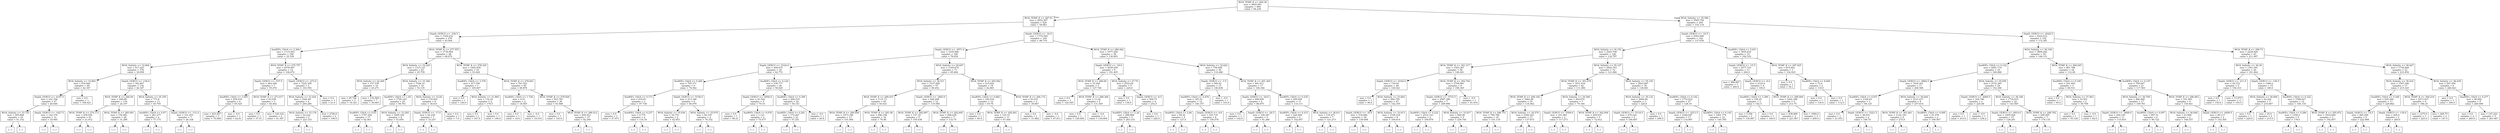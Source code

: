 digraph Tree {
node [shape=box] ;
0 [label="WOA_TEMP_K <= 294.36\nmse = 4605.961\nsamples = 664\nvalue = 94.238"] ;
1 [label="WOA_TEMP_K <= 287.61\nmse = 2052.507\nsamples = 420\nvalue = 59.863"] ;
0 -> 1 [labeldistance=2.5, labelangle=45, headlabel="True"] ;
2 [label="Depth_GEBCO <= -100.5\nmse = 1529.432\nsamples = 276\nvalue = 45.404"] ;
1 -> 2 ;
3 [label="SeaWIFs_ChlrA <= 2.364\nmse = 1115.903\nsamples = 190\nvalue = 35.539"] ;
2 -> 3 ;
4 [label="WOA_Salinity <= 33.864\nmse = 417.225\nsamples = 178\nvalue = 30.958"] ;
3 -> 4 ;
5 [label="WOA_Salinity <= 33.862\nmse = 418.844\nsamples = 48\nvalue = 42.347"] ;
4 -> 5 ;
6 [label="Depth_GEBCO <= -4197.5\nmse = 232.356\nsamples = 47\nvalue = 40.846"] ;
5 -> 6 ;
7 [label="WOA_Salinity <= 33.725\nmse = 265.808\nsamples = 16\nvalue = 51.152"] ;
6 -> 7 ;
8 [label="(...)"] ;
7 -> 8 ;
17 [label="(...)"] ;
7 -> 17 ;
38 [label="Depth_GEBCO <= -1627.5\nmse = 142.376\nsamples = 31\nvalue = 35.965"] ;
6 -> 38 ;
39 [label="(...)"] ;
38 -> 39 ;
68 [label="(...)"] ;
38 -> 68 ;
95 [label="mse = 0.0\nsamples = 1\nvalue = 168.421"] ;
5 -> 95 ;
96 [label="Depth_GEBCO <= -136.0\nmse = 342.807\nsamples = 130\nvalue = 26.347"] ;
4 -> 96 ;
97 [label="WOA_TEMP_K <= 284.09\nmse = 248.88\nsamples = 119\nvalue = 24.197"] ;
96 -> 97 ;
98 [label="WOA_TEMP_K <= 274.113\nmse = 258.934\nsamples = 91\nvalue = 21.912"] ;
97 -> 98 ;
99 [label="(...)"] ;
98 -> 99 ;
120 [label="(...)"] ;
98 -> 120 ;
229 [label="WOA_TEMP_K <= 285.991\nmse = 150.981\nsamples = 28\nvalue = 31.298"] ;
97 -> 229 ;
230 [label="(...)"] ;
229 -> 230 ;
243 [label="(...)"] ;
229 -> 243 ;
270 [label="WOA_Salinity <= 35.195\nmse = 771.8\nsamples = 11\nvalue = 45.705"] ;
96 -> 270 ;
271 [label="SeaWIFs_ChlrA <= 0.97\nmse = 261.277\nsamples = 4\nvalue = 77.175"] ;
270 -> 271 ;
272 [label="(...)"] ;
271 -> 272 ;
275 [label="(...)"] ;
271 -> 275 ;
278 [label="Depth_GEBCO <= -131.0\nmse = 101.453\nsamples = 7\nvalue = 26.338"] ;
270 -> 278 ;
279 [label="(...)"] ;
278 -> 279 ;
282 [label="(...)"] ;
278 -> 282 ;
289 [label="WOA_TEMP_K <= 275.757\nmse = 6578.067\nsamples = 12\nvalue = 106.672"] ;
3 -> 289 ;
290 [label="Depth_GEBCO <= -537.5\nmse = 462.309\nsamples = 7\nvalue = 55.476"] ;
289 -> 290 ;
291 [label="SeaWIFs_ChlrA <= 3.505\nmse = 456.034\nsamples = 4\nvalue = 65.525"] ;
290 -> 291 ;
292 [label="mse = 423.407\nsamples = 3\nvalue = 70.068"] ;
291 -> 292 ;
293 [label="mse = -0.0\nsamples = 1\nvalue = 42.81"] ;
291 -> 293 ;
294 [label="WOA_TEMP_K <= 273.417\nmse = 93.038\nsamples = 3\nvalue = 40.402"] ;
290 -> 294 ;
295 [label="mse = 0.0\nsamples = 1\nvalue = 37.51"] ;
294 -> 295 ;
296 [label="mse = 120.332\nsamples = 2\nvalue = 41.367"] ;
294 -> 296 ;
297 [label="Depth_GEBCO <= -273.0\nmse = 7225.358\nsamples = 5\nvalue = 163.556"] ;
289 -> 297 ;
298 [label="WOA_Salinity <= 33.424\nmse = 1824.49\nsamples = 4\nvalue = 204.286"] ;
297 -> 298 ;
299 [label="WOA_Salinity <= 33.176\nmse = 22.222\nsamples = 2\nvalue = 223.333"] ;
298 -> 299 ;
300 [label="(...)"] ;
299 -> 300 ;
301 [label="(...)"] ;
299 -> 301 ;
302 [label="mse = 2700.0\nsamples = 2\nvalue = 190.0"] ;
298 -> 302 ;
303 [label="mse = 0.0\nsamples = 1\nvalue = 21.0"] ;
297 -> 303 ;
304 [label="WOA_TEMP_K <= 277.555\nmse = 1730.904\nsamples = 86\nvalue = 68.872"] ;
2 -> 304 ;
305 [label="WOA_Salinity <= 32.229\nmse = 1315.121\nsamples = 43\nvalue = 45.759"] ;
304 -> 305 ;
306 [label="WOA_Salinity <= 22.269\nmse = 157.539\nsamples = 10\nvalue = 25.271"] ;
305 -> 306 ;
307 [label="mse = 65.726\nsamples = 3\nvalue = 16.321"] ;
306 -> 307 ;
308 [label="mse = 132.569\nsamples = 7\nvalue = 30.965"] ;
306 -> 308 ;
309 [label="WOA_Salinity <= 33.366\nmse = 1526.33\nsamples = 33\nvalue = 53.135"] ;
305 -> 309 ;
310 [label="SeaWIFs_ChlrA <= 1.05\nmse = 1720.145\nsamples = 25\nvalue = 58.761"] ;
309 -> 310 ;
311 [label="SeaWIFs_ChlrA <= 0.83\nmse = 1707.256\nsamples = 17\nvalue = 62.561"] ;
310 -> 311 ;
312 [label="(...)"] ;
311 -> 312 ;
313 [label="(...)"] ;
311 -> 313 ;
314 [label="WOA_Salinity <= 33.292\nmse = 1685.302\nsamples = 8\nvalue = 53.059"] ;
310 -> 314 ;
315 [label="(...)"] ;
314 -> 315 ;
318 [label="(...)"] ;
314 -> 318 ;
319 [label="WOA_Salinity <= 33.92\nmse = 118.063\nsamples = 8\nvalue = 30.631"] ;
309 -> 319 ;
320 [label="Depth_GEBCO <= -17.0\nmse = 62.239\nsamples = 7\nvalue = 33.257"] ;
319 -> 320 ;
321 [label="(...)"] ;
320 -> 321 ;
328 [label="(...)"] ;
320 -> 328 ;
329 [label="mse = 0.0\nsamples = 1\nvalue = 7.0"] ;
319 -> 329 ;
330 [label="WOA_TEMP_K <= 278.325\nmse = 1002.039\nsamples = 43\nvalue = 93.429"] ;
304 -> 330 ;
331 [label="SeaWIFs_ChlrA <= 3.378\nmse = 417.556\nsamples = 3\nvalue = 165.667"] ;
330 -> 331 ;
332 [label="mse = 0.0\nsamples = 1\nvalue = 140.0"] ;
331 -> 332 ;
333 [label="WOA_Salinity <= 31.885\nmse = 132.25\nsamples = 2\nvalue = 178.5"] ;
331 -> 333 ;
334 [label="mse = 0.0\nsamples = 1\nvalue = 167.0"] ;
333 -> 334 ;
335 [label="mse = 0.0\nsamples = 1\nvalue = 190.0"] ;
333 -> 335 ;
336 [label="WOA_TEMP_K <= 278.841\nmse = 761.523\nsamples = 40\nvalue = 89.876"] ;
330 -> 336 ;
337 [label="SeaWIFs_ChlrA <= 1.728\nmse = 0.51\nsamples = 2\nvalue = 18.505"] ;
336 -> 337 ;
338 [label="mse = 0.0\nsamples = 1\nvalue = 18.0"] ;
337 -> 338 ;
339 [label="mse = -0.0\nsamples = 1\nvalue = 19.514"] ;
337 -> 339 ;
340 [label="WOA_TEMP_K <= 278.928\nmse = 523.783\nsamples = 38\nvalue = 93.568"] ;
336 -> 340 ;
341 [label="mse = 0.0\nsamples = 1\nvalue = 163.0"] ;
340 -> 341 ;
342 [label="WOA_TEMP_K <= 286.412\nmse = 446.912\nsamples = 37\nvalue = 92.349"] ;
340 -> 342 ;
343 [label="(...)"] ;
342 -> 343 ;
392 [label="(...)"] ;
342 -> 392 ;
393 [label="Depth_GEBCO <= -32.0\nmse = 1770.549\nsamples = 144\nvalue = 90.719"] ;
1 -> 393 ;
394 [label="Depth_GEBCO <= -4571.0\nmse = 1035.066\nsamples = 106\nvalue = 78.054"] ;
393 -> 394 ;
395 [label="Depth_GEBCO <= -5124.0\nmse = 409.675\nsamples = 35\nvalue = 62.772"] ;
394 -> 395 ;
396 [label="SeaWIFs_ChlrA <= 0.284\nmse = 705.371\nsamples = 9\nvalue = 74.562"] ;
395 -> 396 ;
397 [label="SeaWIFs_ChlrA <= 0.173\nmse = 619.81\nsamples = 3\nvalue = 97.738"] ;
396 -> 397 ;
398 [label="mse = 0.0\nsamples = 1\nvalue = 47.971"] ;
397 -> 398 ;
399 [label="SeaWIFs_ChlrA <= 0.237\nmse = 0.775\nsamples = 2\nvalue = 110.18"] ;
397 -> 399 ;
400 [label="(...)"] ;
399 -> 400 ;
401 [label="(...)"] ;
399 -> 401 ;
402 [label="Depth_GEBCO <= -5156.0\nmse = 213.346\nsamples = 6\nvalue = 60.078"] ;
396 -> 402 ;
403 [label="WOA_Salinity <= 35.036\nmse = 32.751\nsamples = 2\nvalue = 42.953"] ;
402 -> 403 ;
404 [label="(...)"] ;
403 -> 404 ;
405 [label="(...)"] ;
403 -> 405 ;
406 [label="WOA_Salinity <= 35.079\nmse = 40.195\nsamples = 4\nvalue = 70.352"] ;
402 -> 406 ;
407 [label="(...)"] ;
406 -> 407 ;
408 [label="(...)"] ;
406 -> 408 ;
409 [label="SeaWIFs_ChlrA <= 0.124\nmse = 239.777\nsamples = 26\nvalue = 58.629"] ;
395 -> 409 ;
410 [label="Depth_GEBCO <= -5050.0\nmse = 41.542\nsamples = 4\nvalue = 79.16"] ;
409 -> 410 ;
411 [label="mse = 0.0\nsamples = 1\nvalue = 90.21"] ;
410 -> 411 ;
412 [label="SeaWIFs_ChlrA <= 0.078\nmse = 1.121\nsamples = 3\nvalue = 75.477"] ;
410 -> 412 ;
413 [label="(...)"] ;
412 -> 413 ;
414 [label="(...)"] ;
412 -> 414 ;
417 [label="SeaWIFs_ChlrA <= 0.395\nmse = 206.519\nsamples = 22\nvalue = 56.141"] ;
409 -> 417 ;
418 [label="SeaWIFs_ChlrA <= 0.261\nmse = 172.267\nsamples = 21\nvalue = 57.251"] ;
417 -> 418 ;
419 [label="(...)"] ;
418 -> 419 ;
436 [label="(...)"] ;
418 -> 436 ;
459 [label="mse = -0.0\nsamples = 1\nvalue = 20.6"] ;
417 -> 459 ;
460 [label="WOA_Salinity <= 36.647\nmse = 1165.674\nsamples = 71\nvalue = 85.064"] ;
394 -> 460 ;
461 [label="WOA_Salinity <= 36.511\nmse = 1237.006\nsamples = 57\nvalue = 89.452"] ;
460 -> 461 ;
462 [label="WOA_TEMP_K <= 289.437\nmse = 1131.71\nsamples = 45\nvalue = 83.021"] ;
461 -> 462 ;
463 [label="WOA_TEMP_K <= 289.406\nmse = 1473.186\nsamples = 13\nvalue = 101.064"] ;
462 -> 463 ;
464 [label="(...)"] ;
463 -> 464 ;
483 [label="(...)"] ;
463 -> 483 ;
484 [label="WOA_TEMP_K <= 291.06\nmse = 846.108\nsamples = 32\nvalue = 76.46"] ;
462 -> 484 ;
485 [label="(...)"] ;
484 -> 485 ;
516 [label="(...)"] ;
484 -> 516 ;
541 [label="Depth_GEBCO <= -3843.0\nmse = 628.208\nsamples = 12\nvalue = 119.594"] ;
461 -> 541 ;
542 [label="WOA_TEMP_K <= 292.997\nmse = 157.18\nsamples = 5\nvalue = 105.438"] ;
541 -> 542 ;
543 [label="(...)"] ;
542 -> 543 ;
546 [label="(...)"] ;
542 -> 546 ;
549 [label="WOA_TEMP_K <= 292.695\nmse = 698.438\nsamples = 7\nvalue = 133.75"] ;
541 -> 549 ;
550 [label="(...)"] ;
549 -> 550 ;
555 [label="(...)"] ;
549 -> 555 ;
558 [label="WOA_TEMP_K <= 293.942\nmse = 215.622\nsamples = 14\nvalue = 62.881"] ;
460 -> 558 ;
559 [label="SeaWIFs_ChlrA <= 0.082\nmse = 160.034\nsamples = 12\nvalue = 65.76"] ;
558 -> 559 ;
560 [label="mse = 0.0\nsamples = 1\nvalue = 40.5"] ;
559 -> 560 ;
561 [label="WOA_TEMP_K <= 292.841\nmse = 125.33\nsamples = 11\nvalue = 67.444"] ;
559 -> 561 ;
562 [label="(...)"] ;
561 -> 562 ;
569 [label="(...)"] ;
561 -> 569 ;
574 [label="WOA_TEMP_K <= 294.172\nmse = 63.431\nsamples = 2\nvalue = 39.847"] ;
558 -> 574 ;
575 [label="mse = 0.0\nsamples = 1\nvalue = 31.882"] ;
574 -> 575 ;
576 [label="mse = -0.0\nsamples = 1\nvalue = 47.811"] ;
574 -> 576 ;
577 [label="WOA_TEMP_K <= 289.492\nmse = 1977.294\nsamples = 38\nvalue = 130.993"] ;
393 -> 577 ;
578 [label="Depth_GEBCO <= -18.0\nmse = 4039.259\nsamples = 8\nvalue = 191.405"] ;
577 -> 578 ;
579 [label="WOA_TEMP_K <= 288.06\nmse = 33.284\nsamples = 3\nvalue = 127.748"] ;
578 -> 579 ;
580 [label="mse = 0.0\nsamples = 1\nvalue = 120.545"] ;
579 -> 580 ;
581 [label="WOA_TEMP_K <= 288.366\nmse = 11.02\nsamples = 2\nvalue = 131.349"] ;
579 -> 581 ;
582 [label="mse = 0.0\nsamples = 1\nvalue = 128.029"] ;
581 -> 582 ;
583 [label="mse = -0.0\nsamples = 1\nvalue = 134.669"] ;
581 -> 583 ;
584 [label="WOA_Salinity <= 27.79\nmse = 2552.64\nsamples = 5\nvalue = 229.6"] ;
578 -> 584 ;
585 [label="mse = 0.0\nsamples = 1\nvalue = 138.0"] ;
584 -> 585 ;
586 [label="Depth_GEBCO <= -6.5\nmse = 568.75\nsamples = 4\nvalue = 252.5"] ;
584 -> 586 ;
587 [label="SeaWIFs_ChlrA <= 2.24\nmse = 288.889\nsamples = 3\nvalue = 263.333"] ;
586 -> 587 ;
588 [label="(...)"] ;
587 -> 588 ;
589 [label="(...)"] ;
587 -> 589 ;
590 [label="mse = 0.0\nsamples = 1\nvalue = 220.0"] ;
586 -> 590 ;
591 [label="WOA_Salinity <= 32.622\nmse = 756.948\nsamples = 30\nvalue = 119.486"] ;
577 -> 591 ;
592 [label="Depth_GEBCO <= -3.5\nmse = 500.42\nsamples = 13\nvalue = 140.838"] ;
591 -> 592 ;
593 [label="SeaWIFs_ChlrA <= 4.478\nmse = 345.52\nsamples = 12\nvalue = 146.157"] ;
592 -> 593 ;
594 [label="SeaWIFs_ChlrA <= 2.86\nmse = 89.44\nsamples = 4\nvalue = 127.4"] ;
593 -> 594 ;
595 [label="(...)"] ;
594 -> 595 ;
596 [label="(...)"] ;
594 -> 596 ;
601 [label="Depth_GEBCO <= -9.0\nmse = 183.735\nsamples = 8\nvalue = 156.578"] ;
593 -> 601 ;
602 [label="(...)"] ;
601 -> 602 ;
611 [label="(...)"] ;
601 -> 611 ;
614 [label="mse = -0.0\nsamples = 1\nvalue = 103.6"] ;
592 -> 614 ;
615 [label="WOA_TEMP_K <= 291.365\nmse = 461.611\nsamples = 17\nvalue = 106.346"] ;
591 -> 615 ;
616 [label="Depth_GEBCO <= -29.0\nmse = 498.859\nsamples = 6\nvalue = 88.875"] ;
615 -> 616 ;
617 [label="mse = 0.0\nsamples = 1\nvalue = 142.0"] ;
616 -> 617 ;
618 [label="Depth_GEBCO <= -26.5\nmse = 109.347\nsamples = 5\nvalue = 81.286"] ;
616 -> 618 ;
619 [label="(...)"] ;
618 -> 619 ;
620 [label="(...)"] ;
618 -> 620 ;
627 [label="SeaWIFs_ChlrA <= 0.235\nmse = 249.099\nsamples = 11\nvalue = 114.111"] ;
615 -> 627 ;
628 [label="SeaWIFs_ChlrA <= 0.215\nmse = 220.408\nsamples = 4\nvalue = 102.857"] ;
627 -> 628 ;
629 [label="(...)"] ;
628 -> 629 ;
630 [label="(...)"] ;
628 -> 630 ;
631 [label="WOA_Salinity <= 36.611\nmse = 135.471\nsamples = 7\nvalue = 121.273"] ;
627 -> 631 ;
632 [label="(...)"] ;
631 -> 632 ;
637 [label="(...)"] ;
631 -> 637 ;
640 [label="WOA_Salinity <= 35.586\nmse = 3565.758\nsamples = 244\nvalue = 152.118"] ;
0 -> 640 [labeldistance=2.5, labelangle=-45, headlabel="False"] ;
641 [label="Depth_GEBCO <= -16.5\nmse = 2544.068\nsamples = 142\nvalue = 137.034"] ;
640 -> 641 ;
642 [label="WOA_Salinity <= 34.152\nmse = 2203.709\nsamples = 128\nvalue = 132.797"] ;
641 -> 642 ;
643 [label="WOA_TEMP_K <= 301.317\nmse = 1503.367\nsamples = 56\nvalue = 148.441"] ;
642 -> 643 ;
644 [label="Depth_GEBCO <= -6162.0\nmse = 739.04\nsamples = 48\nvalue = 140.921"] ;
643 -> 644 ;
645 [label="mse = 0.0\nsamples = 1\nvalue = 90.0"] ;
644 -> 645 ;
646 [label="WOA_Salinity <= 33.862\nmse = 684.759\nsamples = 47\nvalue = 142.355"] ;
644 -> 646 ;
647 [label="Depth_GEBCO <= -30.0\nmse = 518.668\nsamples = 39\nvalue = 139.008"] ;
646 -> 647 ;
648 [label="(...)"] ;
647 -> 648 ;
701 [label="(...)"] ;
647 -> 701 ;
704 [label="WOA_Salinity <= 33.913\nmse = 1196.218\nsamples = 8\nvalue = 160.614"] ;
646 -> 704 ;
705 [label="(...)"] ;
704 -> 705 ;
706 [label="(...)"] ;
704 -> 706 ;
717 [label="WOA_TEMP_K <= 302.744\nmse = 3709.991\nsamples = 8\nvalue = 198.345"] ;
643 -> 717 ;
718 [label="Depth_GEBCO <= -3733.5\nmse = 2587.346\nsamples = 7\nvalue = 209.998"] ;
717 -> 718 ;
719 [label="SeaWIFs_ChlrA <= 0.232\nmse = 2512.143\nsamples = 2\nvalue = 169.879"] ;
718 -> 719 ;
720 [label="(...)"] ;
719 -> 720 ;
721 [label="(...)"] ;
719 -> 721 ;
722 [label="WOA_Salinity <= 33.817\nmse = 849.08\nsamples = 5\nvalue = 236.744"] ;
718 -> 722 ;
723 [label="(...)"] ;
722 -> 723 ;
730 [label="(...)"] ;
722 -> 730 ;
731 [label="mse = -0.0\nsamples = 1\nvalue = 81.818"] ;
717 -> 731 ;
732 [label="WOA_Salinity <= 35.127\nmse = 2402.703\nsamples = 72\nvalue = 121.846"] ;
642 -> 732 ;
733 [label="WOA_TEMP_K <= 301.679\nmse = 1831.616\nsamples = 42\nvalue = 111.006"] ;
732 -> 733 ;
734 [label="WOA_TEMP_K <= 299.182\nmse = 1862.98\nsamples = 35\nvalue = 118.562"] ;
733 -> 734 ;
735 [label="WOA_TEMP_K <= 296.751\nmse = 790.784\nsamples = 18\nvalue = 101.119"] ;
734 -> 735 ;
736 [label="(...)"] ;
735 -> 736 ;
749 [label="(...)"] ;
735 -> 749 ;
766 [label="WOA_Salinity <= 34.579\nmse = 2340.201\nsamples = 17\nvalue = 137.875"] ;
734 -> 766 ;
767 [label="(...)"] ;
766 -> 767 ;
778 [label="(...)"] ;
766 -> 778 ;
799 [label="WOA_Salinity <= 34.368\nmse = 444.874\nsamples = 7\nvalue = 79.164"] ;
733 -> 799 ;
800 [label="Depth_GEBCO <= -5504.0\nmse = 161.983\nsamples = 2\nvalue = 117.273"] ;
799 -> 800 ;
801 [label="(...)"] ;
800 -> 801 ;
802 [label="(...)"] ;
800 -> 802 ;
803 [label="WOA_TEMP_K <= 302.094\nmse = 209.631\nsamples = 5\nvalue = 72.812"] ;
799 -> 803 ;
804 [label="(...)"] ;
803 -> 804 ;
811 [label="(...)"] ;
803 -> 811 ;
812 [label="WOA_Salinity <= 35.145\nmse = 2823.807\nsamples = 30\nvalue = 138.681"] ;
732 -> 812 ;
813 [label="WOA_Salinity <= 35.132\nmse = 2944.96\nsamples = 3\nvalue = 226.8"] ;
812 -> 813 ;
814 [label="Depth_GEBCO <= -5118.5\nmse = 470.222\nsamples = 2\nvalue = 184.667"] ;
813 -> 814 ;
815 [label="(...)"] ;
814 -> 815 ;
816 [label="(...)"] ;
814 -> 816 ;
817 [label="mse = 0.0\nsamples = 1\nvalue = 290.0"] ;
813 -> 817 ;
818 [label="SeaWIFs_ChlrA <= 0.142\nmse = 1774.932\nsamples = 27\nvalue = 128.19"] ;
812 -> 818 ;
819 [label="Depth_GEBCO <= -2513.5\nmse = 1648.047\nsamples = 17\nvalue = 114.987"] ;
818 -> 819 ;
820 [label="(...)"] ;
819 -> 820 ;
849 [label="(...)"] ;
819 -> 849 ;
852 [label="SeaWIFs_ChlrA <= 0.145\nmse = 1401.774\nsamples = 10\nvalue = 145.795"] ;
818 -> 852 ;
853 [label="(...)"] ;
852 -> 853 ;
854 [label="(...)"] ;
852 -> 854 ;
869 [label="SeaWIFs_ChlrA <= 5.931\nmse = 3935.634\nsamples = 14\nvalue = 182.532"] ;
641 -> 869 ;
870 [label="Depth_GEBCO <= -15.5\nmse = 2577.333\nsamples = 11\nvalue = 204.0"] ;
869 -> 870 ;
871 [label="mse = 466.667\nsamples = 3\nvalue = 260.0"] ;
870 -> 871 ;
872 [label="Depth_GEBCO <= -8.0\nmse = 2125.0\nsamples = 8\nvalue = 190.0"] ;
870 -> 872 ;
873 [label="SeaWIFs_ChlrA <= 3.389\nmse = 106.25\nsamples = 3\nvalue = 142.5"] ;
872 -> 873 ;
874 [label="mse = 5.556\nsamples = 2\nvalue = 136.667"] ;
873 -> 874 ;
875 [label="mse = 0.0\nsamples = 1\nvalue = 160.0"] ;
873 -> 875 ;
876 [label="WOA_TEMP_K <= 298.009\nmse = 1442.188\nsamples = 5\nvalue = 213.75"] ;
872 -> 876 ;
877 [label="mse = 938.889\nsamples = 2\nvalue = 221.667"] ;
876 -> 877 ;
878 [label="mse = 1684.0\nsamples = 3\nvalue = 209.0"] ;
876 -> 878 ;
879 [label="WOA_TEMP_K <= 297.925\nmse = 819.602\nsamples = 3\nvalue = 102.025"] ;
869 -> 879 ;
880 [label="mse = 0.0\nsamples = 1\nvalue = 54.1"] ;
879 -> 880 ;
881 [label="SeaWIFs_ChlrA <= 8.684\nmse = 72.0\nsamples = 2\nvalue = 118.0"] ;
879 -> 881 ;
882 [label="mse = 0.0\nsamples = 1\nvalue = 130.0"] ;
881 -> 882 ;
883 [label="mse = 0.0\nsamples = 1\nvalue = 112.0"] ;
881 -> 883 ;
884 [label="Depth_GEBCO <= -2029.5\nmse = 4222.012\nsamples = 102\nvalue = 172.381"] ;
640 -> 884 ;
885 [label="WOA_Salinity <= 36.338\nmse = 3894.042\nsamples = 59\nvalue = 148.151"] ;
884 -> 885 ;
886 [label="SeaWIFs_ChlrA <= 0.122\nmse = 4481.774\nsamples = 35\nvalue = 169.888"] ;
885 -> 886 ;
887 [label="Depth_GEBCO <= -4882.5\nmse = 7430.261\nsamples = 11\nvalue = 208.568"] ;
886 -> 887 ;
888 [label="SeaWIFs_ChlrA <= 0.071\nmse = 1108.45\nsamples = 3\nvalue = 94.125"] ;
887 -> 888 ;
889 [label="mse = 0.0\nsamples = 1\nvalue = 21.053"] ;
888 -> 889 ;
890 [label="Depth_GEBCO <= -5221.5\nmse = 48.631\nsamples = 2\nvalue = 108.74"] ;
888 -> 890 ;
891 [label="(...)"] ;
890 -> 891 ;
892 [label="(...)"] ;
890 -> 892 ;
893 [label="WOA_Salinity <= 36.044\nmse = 2121.017\nsamples = 8\nvalue = 257.614"] ;
887 -> 893 ;
894 [label="WOA_TEMP_K <= 301.661\nmse = 1122.193\nsamples = 6\nvalue = 275.9"] ;
893 -> 894 ;
895 [label="(...)"] ;
894 -> 895 ;
904 [label="(...)"] ;
894 -> 904 ;
905 [label="SeaWIFs_ChlrA <= 0.095\nmse = 61.976\nsamples = 2\nvalue = 190.567"] ;
893 -> 905 ;
906 [label="(...)"] ;
905 -> 906 ;
907 [label="(...)"] ;
905 -> 907 ;
908 [label="WOA_Salinity <= 35.659\nmse = 2152.365\nsamples = 24\nvalue = 152.306"] ;
886 -> 908 ;
909 [label="Depth_GEBCO <= -4000.5\nmse = 164.746\nsamples = 2\nvalue = 220.48"] ;
908 -> 909 ;
910 [label="mse = 0.0\nsamples = 1\nvalue = 210.0"] ;
909 -> 910 ;
911 [label="mse = -0.0\nsamples = 1\nvalue = 236.2"] ;
909 -> 911 ;
912 [label="WOA_Salinity <= 36.186\nmse = 1734.933\nsamples = 22\nvalue = 143.565"] ;
908 -> 912 ;
913 [label="Depth_GEBCO <= -4910.0\nmse = 1605.926\nsamples = 15\nvalue = 128.201"] ;
912 -> 913 ;
914 [label="(...)"] ;
913 -> 914 ;
923 [label="(...)"] ;
913 -> 923 ;
942 [label="WOA_TEMP_K <= 298.782\nmse = 299.005\nsamples = 7\nvalue = 178.135"] ;
912 -> 942 ;
943 [label="(...)"] ;
942 -> 943 ;
950 [label="(...)"] ;
942 -> 950 ;
951 [label="WOA_TEMP_K <= 294.645\nmse = 881.788\nsamples = 24\nvalue = 112.48"] ;
885 -> 951 ;
952 [label="SeaWIFs_ChlrA <= 0.109\nmse = 241.405\nsamples = 3\nvalue = 68.531"] ;
951 -> 952 ;
953 [label="mse = 0.0\nsamples = 1\nvalue = 95.0"] ;
952 -> 953 ;
954 [label="WOA_Salinity <= 37.463\nmse = 10.501\nsamples = 2\nvalue = 59.709"] ;
952 -> 954 ;
955 [label="mse = 0.0\nsamples = 1\nvalue = 55.126"] ;
954 -> 955 ;
956 [label="mse = -0.0\nsamples = 1\nvalue = 62.0"] ;
954 -> 956 ;
957 [label="SeaWIFs_ChlrA <= 0.147\nmse = 709.007\nsamples = 21\nvalue = 117.503"] ;
951 -> 957 ;
958 [label="WOA_Salinity <= 36.709\nmse = 466.469\nsamples = 17\nvalue = 109.761"] ;
957 -> 958 ;
959 [label="Depth_GEBCO <= -3669.0\nmse = 244.109\nsamples = 11\nvalue = 115.819"] ;
958 -> 959 ;
960 [label="(...)"] ;
959 -> 960 ;
977 [label="(...)"] ;
959 -> 977 ;
980 [label="SeaWIFs_ChlrA <= 0.097\nmse = 687.51\nsamples = 6\nvalue = 90.722"] ;
958 -> 980 ;
981 [label="(...)"] ;
980 -> 981 ;
988 [label="(...)"] ;
980 -> 988 ;
991 [label="WOA_TEMP_K <= 296.963\nmse = 191.483\nsamples = 4\nvalue = 154.921"] ;
957 -> 991 ;
992 [label="WOA_Salinity <= 36.648\nmse = 23.989\nsamples = 2\nvalue = 166.537"] ;
991 -> 992 ;
993 [label="(...)"] ;
992 -> 993 ;
994 [label="(...)"] ;
992 -> 994 ;
995 [label="Depth_GEBCO <= -4499.5\nmse = 89.117\nsamples = 2\nvalue = 143.305"] ;
991 -> 995 ;
996 [label="(...)"] ;
995 -> 996 ;
997 [label="(...)"] ;
995 -> 997 ;
998 [label="WOA_TEMP_K <= 298.73\nmse = 2228.929\nsamples = 43\nvalue = 211.997"] ;
884 -> 998 ;
999 [label="WOA_Salinity <= 36.39\nmse = 1341.591\nsamples = 20\nvalue = 181.462"] ;
998 -> 999 ;
1000 [label="Depth_GEBCO <= -211.5\nmse = 29.372\nsamples = 5\nvalue = 156.333"] ;
999 -> 1000 ;
1001 [label="mse = 0.0\nsamples = 1\nvalue = 150.0"] ;
1000 -> 1001 ;
1002 [label="mse = 13.975\nsamples = 4\nvalue = 159.5"] ;
1000 -> 1002 ;
1003 [label="Depth_GEBCO <= -140.5\nmse = 1489.0\nsamples = 15\nvalue = 189.0"] ;
999 -> 1003 ;
1004 [label="WOA_Salinity <= 36.606\nmse = 22.222\nsamples = 3\nvalue = 216.667"] ;
1003 -> 1004 ;
1005 [label="mse = 0.0\nsamples = 1\nvalue = 220.0"] ;
1004 -> 1005 ;
1006 [label="mse = 25.0\nsamples = 2\nvalue = 215.0"] ;
1004 -> 1006 ;
1007 [label="SeaWIFs_ChlrA <= 0.322\nmse = 1588.927\nsamples = 12\nvalue = 184.118"] ;
1003 -> 1007 ;
1008 [label="SeaWIFs_ChlrA <= 0.286\nmse = 1256.0\nsamples = 9\nvalue = 178.0"] ;
1007 -> 1008 ;
1009 [label="(...)"] ;
1008 -> 1009 ;
1012 [label="(...)"] ;
1008 -> 1012 ;
1015 [label="WOA_TEMP_K <= 295.872\nmse = 1934.694\nsamples = 3\nvalue = 192.857"] ;
1007 -> 1015 ;
1016 [label="(...)"] ;
1015 -> 1016 ;
1017 [label="(...)"] ;
1015 -> 1017 ;
1018 [label="WOA_Salinity <= 36.427\nmse = 1736.849\nsamples = 23\nvalue = 233.454"] ;
998 -> 1018 ;
1019 [label="WOA_Salinity <= 36.416\nmse = 1597.346\nsamples = 17\nvalue = 215.325"] ;
1018 -> 1019 ;
1020 [label="SeaWIFs_ChlrA <= 0.348\nmse = 625.284\nsamples = 11\nvalue = 229.862"] ;
1019 -> 1020 ;
1021 [label="Depth_GEBCO <= -14.5\nmse = 465.456\nsamples = 9\nvalue = 222.908"] ;
1020 -> 1021 ;
1022 [label="(...)"] ;
1021 -> 1022 ;
1027 [label="(...)"] ;
1021 -> 1027 ;
1028 [label="Depth_GEBCO <= -130.0\nmse = 200.0\nsamples = 2\nvalue = 260.0"] ;
1020 -> 1028 ;
1029 [label="(...)"] ;
1028 -> 1029 ;
1030 [label="(...)"] ;
1028 -> 1030 ;
1031 [label="WOA_TEMP_K <= 300.216\nmse = 2273.437\nsamples = 6\nvalue = 186.25"] ;
1019 -> 1031 ;
1032 [label="mse = 1275.0\nsamples = 3\nvalue = 225.0"] ;
1031 -> 1032 ;
1033 [label="mse = 268.75\nsamples = 3\nvalue = 147.5"] ;
1031 -> 1033 ;
1034 [label="WOA_Salinity <= 36.438\nmse = 267.456\nsamples = 6\nvalue = 266.923"] ;
1018 -> 1034 ;
1035 [label="mse = 0.0\nsamples = 1\nvalue = 300.0"] ;
1034 -> 1035 ;
1036 [label="SeaWIFs_ChlrA <= 0.277\nmse = 80.992\nsamples = 5\nvalue = 260.909"] ;
1034 -> 1036 ;
1037 [label="mse = 0.0\nsamples = 2\nvalue = 260.0"] ;
1036 -> 1037 ;
1038 [label="mse = 147.222\nsamples = 3\nvalue = 261.667"] ;
1036 -> 1038 ;
}